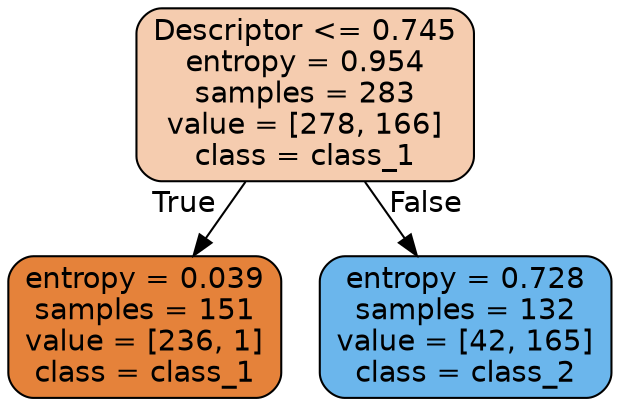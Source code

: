digraph Tree {
node [shape=box, style="filled, rounded", color="black", fontname="helvetica"] ;
edge [fontname="helvetica"] ;
0 [label="Descriptor <= 0.745\nentropy = 0.954\nsamples = 283\nvalue = [278, 166]\nclass = class_1", fillcolor="#f5ccaf"] ;
1 [label="entropy = 0.039\nsamples = 151\nvalue = [236, 1]\nclass = class_1", fillcolor="#e5823a"] ;
0 -> 1 [labeldistance=2.5, labelangle=45, headlabel="True"] ;
2 [label="entropy = 0.728\nsamples = 132\nvalue = [42, 165]\nclass = class_2", fillcolor="#6bb6ec"] ;
0 -> 2 [labeldistance=2.5, labelangle=-45, headlabel="False"] ;
}
